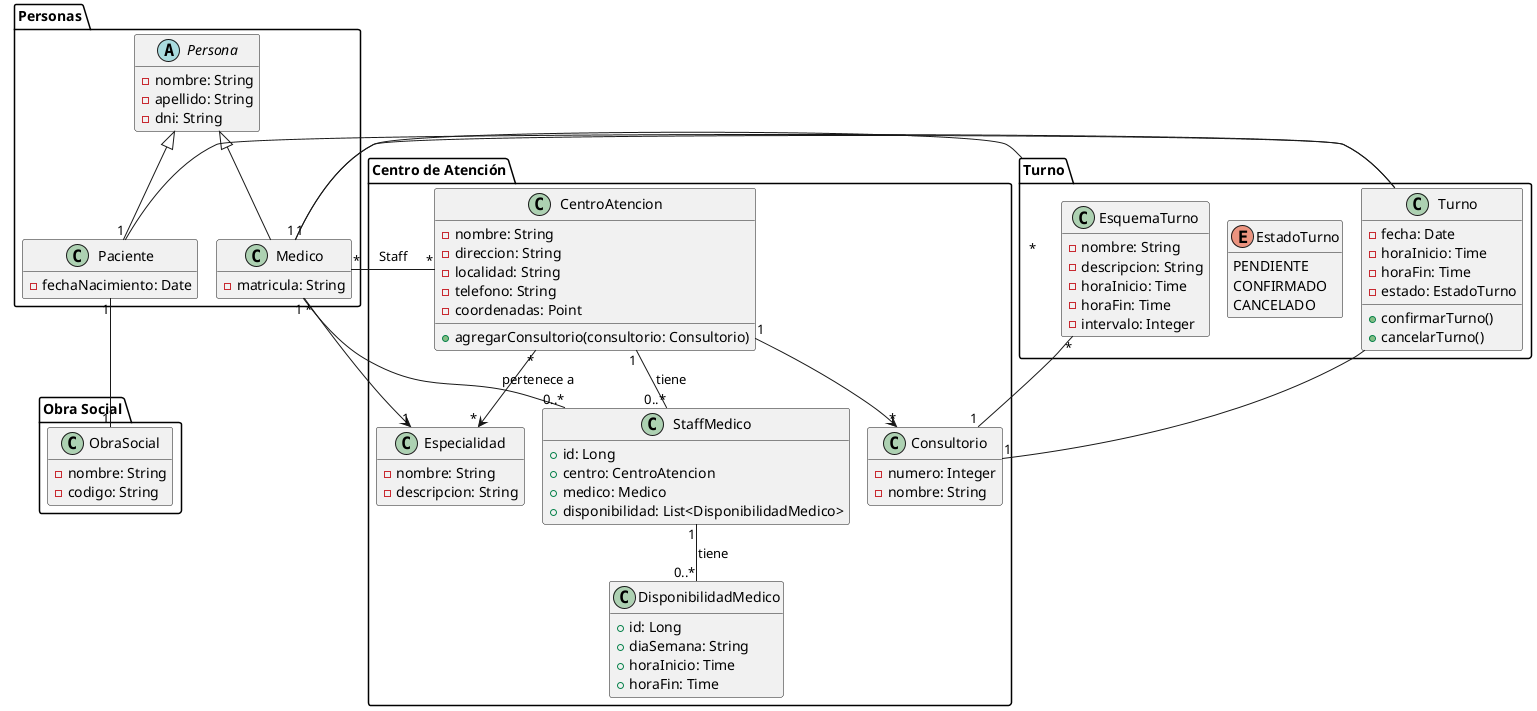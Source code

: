 @startuml
!pragma layout smetana
hide empty members

package "Personas" {
  abstract class Persona {
    - nombre: String
    - apellido: String
    - dni: String
  }

  class Medico {
    - matricula: String
  }

  class Paciente {
    - fechaNacimiento: Date
  }

  Persona <|-- Medico
  Persona <|-- Paciente
}

package "Centro de Atención" {
  class CentroAtencion {
    - nombre: String
    - direccion: String
    - localidad: String
    - telefono: String
    - coordenadas: Point
    + agregarConsultorio(consultorio: Consultorio)
  }

  class Consultorio {
    - numero: Integer
    - nombre: String
  }

  class Especialidad {
    - nombre: String
    - descripcion: String
  }

  CentroAtencion "1" --> "*" Consultorio
  CentroAtencion "*" --> "*" Especialidad 

class DisponibilidadMedico {
    +id: Long
    +diaSemana: String
    +horaInicio: Time
    +horaFin: Time
}

class StaffMedico {
    +id: Long
    +centro: CentroAtencion
    +medico: Medico
    +disponibilidad: List<DisponibilidadMedico>
}
}

CentroAtencion "1" -- "0..*" StaffMedico : tiene
Medico "1" -- "0..*" StaffMedico : pertenece a
StaffMedico "1" -- "0..*" DisponibilidadMedico : tiene

package "Obra Social" {
  class ObraSocial {
    - nombre: String
    - codigo: String
  }
}

package "Turno" {
  class Turno {
    - fecha: Date
    - horaInicio: Time
    - horaFin: Time
    - estado: EstadoTurno
    + confirmarTurno()
    + cancelarTurno()
  }

  enum EstadoTurno {
    PENDIENTE
    CONFIRMADO
    CANCELADO
  }

    class EsquemaTurno {
      - nombre: String
      - descripcion: String
      - horaInicio: Time
      - horaFin: Time
      - intervalo: Integer
    }

  Turno -- "1" Paciente
  Turno -- "1" Medico
  Turno -- "1" Consultorio
  Consultorio "1" -- "*" EsquemaTurno
}

Medico "1" -- "*" Turno
Paciente "1" -- "1" ObraSocial

' Nueva relación: Staff Médico
Medico "*" -- "*" CentroAtencion : Staff
Medico "*" --> "1" Especialidad

@enduml